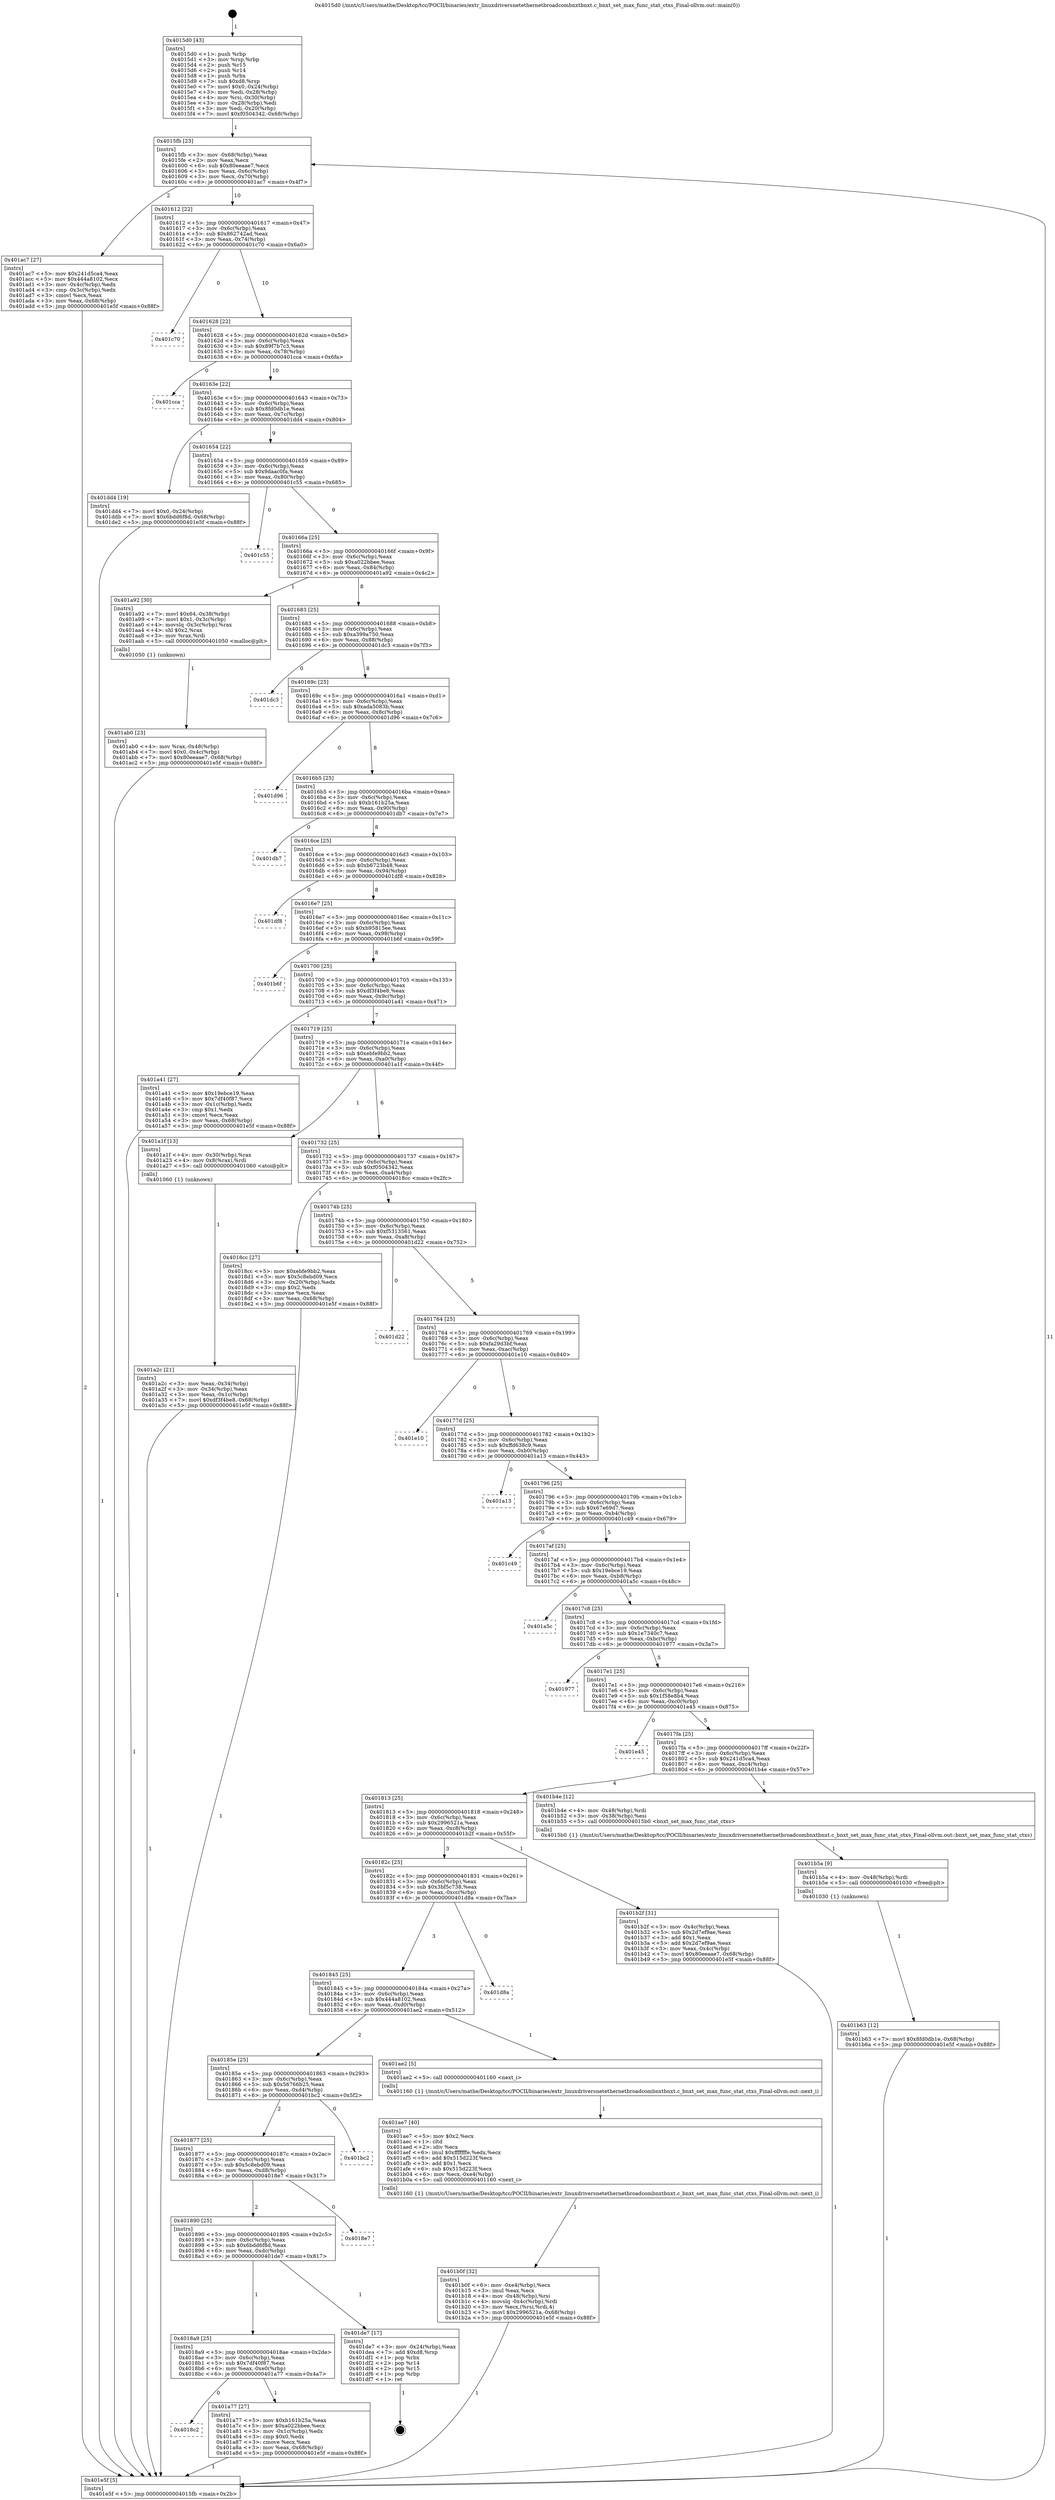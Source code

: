 digraph "0x4015d0" {
  label = "0x4015d0 (/mnt/c/Users/mathe/Desktop/tcc/POCII/binaries/extr_linuxdriversnetethernetbroadcombnxtbnxt.c_bnxt_set_max_func_stat_ctxs_Final-ollvm.out::main(0))"
  labelloc = "t"
  node[shape=record]

  Entry [label="",width=0.3,height=0.3,shape=circle,fillcolor=black,style=filled]
  "0x4015fb" [label="{
     0x4015fb [23]\l
     | [instrs]\l
     &nbsp;&nbsp;0x4015fb \<+3\>: mov -0x68(%rbp),%eax\l
     &nbsp;&nbsp;0x4015fe \<+2\>: mov %eax,%ecx\l
     &nbsp;&nbsp;0x401600 \<+6\>: sub $0x80eeaae7,%ecx\l
     &nbsp;&nbsp;0x401606 \<+3\>: mov %eax,-0x6c(%rbp)\l
     &nbsp;&nbsp;0x401609 \<+3\>: mov %ecx,-0x70(%rbp)\l
     &nbsp;&nbsp;0x40160c \<+6\>: je 0000000000401ac7 \<main+0x4f7\>\l
  }"]
  "0x401ac7" [label="{
     0x401ac7 [27]\l
     | [instrs]\l
     &nbsp;&nbsp;0x401ac7 \<+5\>: mov $0x241d5ca4,%eax\l
     &nbsp;&nbsp;0x401acc \<+5\>: mov $0x444a8102,%ecx\l
     &nbsp;&nbsp;0x401ad1 \<+3\>: mov -0x4c(%rbp),%edx\l
     &nbsp;&nbsp;0x401ad4 \<+3\>: cmp -0x3c(%rbp),%edx\l
     &nbsp;&nbsp;0x401ad7 \<+3\>: cmovl %ecx,%eax\l
     &nbsp;&nbsp;0x401ada \<+3\>: mov %eax,-0x68(%rbp)\l
     &nbsp;&nbsp;0x401add \<+5\>: jmp 0000000000401e5f \<main+0x88f\>\l
  }"]
  "0x401612" [label="{
     0x401612 [22]\l
     | [instrs]\l
     &nbsp;&nbsp;0x401612 \<+5\>: jmp 0000000000401617 \<main+0x47\>\l
     &nbsp;&nbsp;0x401617 \<+3\>: mov -0x6c(%rbp),%eax\l
     &nbsp;&nbsp;0x40161a \<+5\>: sub $0x862742ad,%eax\l
     &nbsp;&nbsp;0x40161f \<+3\>: mov %eax,-0x74(%rbp)\l
     &nbsp;&nbsp;0x401622 \<+6\>: je 0000000000401c70 \<main+0x6a0\>\l
  }"]
  Exit [label="",width=0.3,height=0.3,shape=circle,fillcolor=black,style=filled,peripheries=2]
  "0x401c70" [label="{
     0x401c70\l
  }", style=dashed]
  "0x401628" [label="{
     0x401628 [22]\l
     | [instrs]\l
     &nbsp;&nbsp;0x401628 \<+5\>: jmp 000000000040162d \<main+0x5d\>\l
     &nbsp;&nbsp;0x40162d \<+3\>: mov -0x6c(%rbp),%eax\l
     &nbsp;&nbsp;0x401630 \<+5\>: sub $0x89f7b7c3,%eax\l
     &nbsp;&nbsp;0x401635 \<+3\>: mov %eax,-0x78(%rbp)\l
     &nbsp;&nbsp;0x401638 \<+6\>: je 0000000000401cca \<main+0x6fa\>\l
  }"]
  "0x401b63" [label="{
     0x401b63 [12]\l
     | [instrs]\l
     &nbsp;&nbsp;0x401b63 \<+7\>: movl $0x8fd0db1e,-0x68(%rbp)\l
     &nbsp;&nbsp;0x401b6a \<+5\>: jmp 0000000000401e5f \<main+0x88f\>\l
  }"]
  "0x401cca" [label="{
     0x401cca\l
  }", style=dashed]
  "0x40163e" [label="{
     0x40163e [22]\l
     | [instrs]\l
     &nbsp;&nbsp;0x40163e \<+5\>: jmp 0000000000401643 \<main+0x73\>\l
     &nbsp;&nbsp;0x401643 \<+3\>: mov -0x6c(%rbp),%eax\l
     &nbsp;&nbsp;0x401646 \<+5\>: sub $0x8fd0db1e,%eax\l
     &nbsp;&nbsp;0x40164b \<+3\>: mov %eax,-0x7c(%rbp)\l
     &nbsp;&nbsp;0x40164e \<+6\>: je 0000000000401dd4 \<main+0x804\>\l
  }"]
  "0x401b5a" [label="{
     0x401b5a [9]\l
     | [instrs]\l
     &nbsp;&nbsp;0x401b5a \<+4\>: mov -0x48(%rbp),%rdi\l
     &nbsp;&nbsp;0x401b5e \<+5\>: call 0000000000401030 \<free@plt\>\l
     | [calls]\l
     &nbsp;&nbsp;0x401030 \{1\} (unknown)\l
  }"]
  "0x401dd4" [label="{
     0x401dd4 [19]\l
     | [instrs]\l
     &nbsp;&nbsp;0x401dd4 \<+7\>: movl $0x0,-0x24(%rbp)\l
     &nbsp;&nbsp;0x401ddb \<+7\>: movl $0x6bdd6f8d,-0x68(%rbp)\l
     &nbsp;&nbsp;0x401de2 \<+5\>: jmp 0000000000401e5f \<main+0x88f\>\l
  }"]
  "0x401654" [label="{
     0x401654 [22]\l
     | [instrs]\l
     &nbsp;&nbsp;0x401654 \<+5\>: jmp 0000000000401659 \<main+0x89\>\l
     &nbsp;&nbsp;0x401659 \<+3\>: mov -0x6c(%rbp),%eax\l
     &nbsp;&nbsp;0x40165c \<+5\>: sub $0x9daac0fa,%eax\l
     &nbsp;&nbsp;0x401661 \<+3\>: mov %eax,-0x80(%rbp)\l
     &nbsp;&nbsp;0x401664 \<+6\>: je 0000000000401c55 \<main+0x685\>\l
  }"]
  "0x401b0f" [label="{
     0x401b0f [32]\l
     | [instrs]\l
     &nbsp;&nbsp;0x401b0f \<+6\>: mov -0xe4(%rbp),%ecx\l
     &nbsp;&nbsp;0x401b15 \<+3\>: imul %eax,%ecx\l
     &nbsp;&nbsp;0x401b18 \<+4\>: mov -0x48(%rbp),%rsi\l
     &nbsp;&nbsp;0x401b1c \<+4\>: movslq -0x4c(%rbp),%rdi\l
     &nbsp;&nbsp;0x401b20 \<+3\>: mov %ecx,(%rsi,%rdi,4)\l
     &nbsp;&nbsp;0x401b23 \<+7\>: movl $0x2996521a,-0x68(%rbp)\l
     &nbsp;&nbsp;0x401b2a \<+5\>: jmp 0000000000401e5f \<main+0x88f\>\l
  }"]
  "0x401c55" [label="{
     0x401c55\l
  }", style=dashed]
  "0x40166a" [label="{
     0x40166a [25]\l
     | [instrs]\l
     &nbsp;&nbsp;0x40166a \<+5\>: jmp 000000000040166f \<main+0x9f\>\l
     &nbsp;&nbsp;0x40166f \<+3\>: mov -0x6c(%rbp),%eax\l
     &nbsp;&nbsp;0x401672 \<+5\>: sub $0xa022bbee,%eax\l
     &nbsp;&nbsp;0x401677 \<+6\>: mov %eax,-0x84(%rbp)\l
     &nbsp;&nbsp;0x40167d \<+6\>: je 0000000000401a92 \<main+0x4c2\>\l
  }"]
  "0x401ae7" [label="{
     0x401ae7 [40]\l
     | [instrs]\l
     &nbsp;&nbsp;0x401ae7 \<+5\>: mov $0x2,%ecx\l
     &nbsp;&nbsp;0x401aec \<+1\>: cltd\l
     &nbsp;&nbsp;0x401aed \<+2\>: idiv %ecx\l
     &nbsp;&nbsp;0x401aef \<+6\>: imul $0xfffffffe,%edx,%ecx\l
     &nbsp;&nbsp;0x401af5 \<+6\>: add $0x515d223f,%ecx\l
     &nbsp;&nbsp;0x401afb \<+3\>: add $0x1,%ecx\l
     &nbsp;&nbsp;0x401afe \<+6\>: sub $0x515d223f,%ecx\l
     &nbsp;&nbsp;0x401b04 \<+6\>: mov %ecx,-0xe4(%rbp)\l
     &nbsp;&nbsp;0x401b0a \<+5\>: call 0000000000401160 \<next_i\>\l
     | [calls]\l
     &nbsp;&nbsp;0x401160 \{1\} (/mnt/c/Users/mathe/Desktop/tcc/POCII/binaries/extr_linuxdriversnetethernetbroadcombnxtbnxt.c_bnxt_set_max_func_stat_ctxs_Final-ollvm.out::next_i)\l
  }"]
  "0x401a92" [label="{
     0x401a92 [30]\l
     | [instrs]\l
     &nbsp;&nbsp;0x401a92 \<+7\>: movl $0x64,-0x38(%rbp)\l
     &nbsp;&nbsp;0x401a99 \<+7\>: movl $0x1,-0x3c(%rbp)\l
     &nbsp;&nbsp;0x401aa0 \<+4\>: movslq -0x3c(%rbp),%rax\l
     &nbsp;&nbsp;0x401aa4 \<+4\>: shl $0x2,%rax\l
     &nbsp;&nbsp;0x401aa8 \<+3\>: mov %rax,%rdi\l
     &nbsp;&nbsp;0x401aab \<+5\>: call 0000000000401050 \<malloc@plt\>\l
     | [calls]\l
     &nbsp;&nbsp;0x401050 \{1\} (unknown)\l
  }"]
  "0x401683" [label="{
     0x401683 [25]\l
     | [instrs]\l
     &nbsp;&nbsp;0x401683 \<+5\>: jmp 0000000000401688 \<main+0xb8\>\l
     &nbsp;&nbsp;0x401688 \<+3\>: mov -0x6c(%rbp),%eax\l
     &nbsp;&nbsp;0x40168b \<+5\>: sub $0xa399a750,%eax\l
     &nbsp;&nbsp;0x401690 \<+6\>: mov %eax,-0x88(%rbp)\l
     &nbsp;&nbsp;0x401696 \<+6\>: je 0000000000401dc3 \<main+0x7f3\>\l
  }"]
  "0x401ab0" [label="{
     0x401ab0 [23]\l
     | [instrs]\l
     &nbsp;&nbsp;0x401ab0 \<+4\>: mov %rax,-0x48(%rbp)\l
     &nbsp;&nbsp;0x401ab4 \<+7\>: movl $0x0,-0x4c(%rbp)\l
     &nbsp;&nbsp;0x401abb \<+7\>: movl $0x80eeaae7,-0x68(%rbp)\l
     &nbsp;&nbsp;0x401ac2 \<+5\>: jmp 0000000000401e5f \<main+0x88f\>\l
  }"]
  "0x401dc3" [label="{
     0x401dc3\l
  }", style=dashed]
  "0x40169c" [label="{
     0x40169c [25]\l
     | [instrs]\l
     &nbsp;&nbsp;0x40169c \<+5\>: jmp 00000000004016a1 \<main+0xd1\>\l
     &nbsp;&nbsp;0x4016a1 \<+3\>: mov -0x6c(%rbp),%eax\l
     &nbsp;&nbsp;0x4016a4 \<+5\>: sub $0xada5083b,%eax\l
     &nbsp;&nbsp;0x4016a9 \<+6\>: mov %eax,-0x8c(%rbp)\l
     &nbsp;&nbsp;0x4016af \<+6\>: je 0000000000401d96 \<main+0x7c6\>\l
  }"]
  "0x4018c2" [label="{
     0x4018c2\l
  }", style=dashed]
  "0x401d96" [label="{
     0x401d96\l
  }", style=dashed]
  "0x4016b5" [label="{
     0x4016b5 [25]\l
     | [instrs]\l
     &nbsp;&nbsp;0x4016b5 \<+5\>: jmp 00000000004016ba \<main+0xea\>\l
     &nbsp;&nbsp;0x4016ba \<+3\>: mov -0x6c(%rbp),%eax\l
     &nbsp;&nbsp;0x4016bd \<+5\>: sub $0xb161b25a,%eax\l
     &nbsp;&nbsp;0x4016c2 \<+6\>: mov %eax,-0x90(%rbp)\l
     &nbsp;&nbsp;0x4016c8 \<+6\>: je 0000000000401db7 \<main+0x7e7\>\l
  }"]
  "0x401a77" [label="{
     0x401a77 [27]\l
     | [instrs]\l
     &nbsp;&nbsp;0x401a77 \<+5\>: mov $0xb161b25a,%eax\l
     &nbsp;&nbsp;0x401a7c \<+5\>: mov $0xa022bbee,%ecx\l
     &nbsp;&nbsp;0x401a81 \<+3\>: mov -0x1c(%rbp),%edx\l
     &nbsp;&nbsp;0x401a84 \<+3\>: cmp $0x0,%edx\l
     &nbsp;&nbsp;0x401a87 \<+3\>: cmove %ecx,%eax\l
     &nbsp;&nbsp;0x401a8a \<+3\>: mov %eax,-0x68(%rbp)\l
     &nbsp;&nbsp;0x401a8d \<+5\>: jmp 0000000000401e5f \<main+0x88f\>\l
  }"]
  "0x401db7" [label="{
     0x401db7\l
  }", style=dashed]
  "0x4016ce" [label="{
     0x4016ce [25]\l
     | [instrs]\l
     &nbsp;&nbsp;0x4016ce \<+5\>: jmp 00000000004016d3 \<main+0x103\>\l
     &nbsp;&nbsp;0x4016d3 \<+3\>: mov -0x6c(%rbp),%eax\l
     &nbsp;&nbsp;0x4016d6 \<+5\>: sub $0xb6723b48,%eax\l
     &nbsp;&nbsp;0x4016db \<+6\>: mov %eax,-0x94(%rbp)\l
     &nbsp;&nbsp;0x4016e1 \<+6\>: je 0000000000401df8 \<main+0x828\>\l
  }"]
  "0x4018a9" [label="{
     0x4018a9 [25]\l
     | [instrs]\l
     &nbsp;&nbsp;0x4018a9 \<+5\>: jmp 00000000004018ae \<main+0x2de\>\l
     &nbsp;&nbsp;0x4018ae \<+3\>: mov -0x6c(%rbp),%eax\l
     &nbsp;&nbsp;0x4018b1 \<+5\>: sub $0x7df40f87,%eax\l
     &nbsp;&nbsp;0x4018b6 \<+6\>: mov %eax,-0xe0(%rbp)\l
     &nbsp;&nbsp;0x4018bc \<+6\>: je 0000000000401a77 \<main+0x4a7\>\l
  }"]
  "0x401df8" [label="{
     0x401df8\l
  }", style=dashed]
  "0x4016e7" [label="{
     0x4016e7 [25]\l
     | [instrs]\l
     &nbsp;&nbsp;0x4016e7 \<+5\>: jmp 00000000004016ec \<main+0x11c\>\l
     &nbsp;&nbsp;0x4016ec \<+3\>: mov -0x6c(%rbp),%eax\l
     &nbsp;&nbsp;0x4016ef \<+5\>: sub $0xb95815ee,%eax\l
     &nbsp;&nbsp;0x4016f4 \<+6\>: mov %eax,-0x98(%rbp)\l
     &nbsp;&nbsp;0x4016fa \<+6\>: je 0000000000401b6f \<main+0x59f\>\l
  }"]
  "0x401de7" [label="{
     0x401de7 [17]\l
     | [instrs]\l
     &nbsp;&nbsp;0x401de7 \<+3\>: mov -0x24(%rbp),%eax\l
     &nbsp;&nbsp;0x401dea \<+7\>: add $0xd8,%rsp\l
     &nbsp;&nbsp;0x401df1 \<+1\>: pop %rbx\l
     &nbsp;&nbsp;0x401df2 \<+2\>: pop %r14\l
     &nbsp;&nbsp;0x401df4 \<+2\>: pop %r15\l
     &nbsp;&nbsp;0x401df6 \<+1\>: pop %rbp\l
     &nbsp;&nbsp;0x401df7 \<+1\>: ret\l
  }"]
  "0x401b6f" [label="{
     0x401b6f\l
  }", style=dashed]
  "0x401700" [label="{
     0x401700 [25]\l
     | [instrs]\l
     &nbsp;&nbsp;0x401700 \<+5\>: jmp 0000000000401705 \<main+0x135\>\l
     &nbsp;&nbsp;0x401705 \<+3\>: mov -0x6c(%rbp),%eax\l
     &nbsp;&nbsp;0x401708 \<+5\>: sub $0xdf3f4be8,%eax\l
     &nbsp;&nbsp;0x40170d \<+6\>: mov %eax,-0x9c(%rbp)\l
     &nbsp;&nbsp;0x401713 \<+6\>: je 0000000000401a41 \<main+0x471\>\l
  }"]
  "0x401890" [label="{
     0x401890 [25]\l
     | [instrs]\l
     &nbsp;&nbsp;0x401890 \<+5\>: jmp 0000000000401895 \<main+0x2c5\>\l
     &nbsp;&nbsp;0x401895 \<+3\>: mov -0x6c(%rbp),%eax\l
     &nbsp;&nbsp;0x401898 \<+5\>: sub $0x6bdd6f8d,%eax\l
     &nbsp;&nbsp;0x40189d \<+6\>: mov %eax,-0xdc(%rbp)\l
     &nbsp;&nbsp;0x4018a3 \<+6\>: je 0000000000401de7 \<main+0x817\>\l
  }"]
  "0x401a41" [label="{
     0x401a41 [27]\l
     | [instrs]\l
     &nbsp;&nbsp;0x401a41 \<+5\>: mov $0x19ebce19,%eax\l
     &nbsp;&nbsp;0x401a46 \<+5\>: mov $0x7df40f87,%ecx\l
     &nbsp;&nbsp;0x401a4b \<+3\>: mov -0x1c(%rbp),%edx\l
     &nbsp;&nbsp;0x401a4e \<+3\>: cmp $0x1,%edx\l
     &nbsp;&nbsp;0x401a51 \<+3\>: cmovl %ecx,%eax\l
     &nbsp;&nbsp;0x401a54 \<+3\>: mov %eax,-0x68(%rbp)\l
     &nbsp;&nbsp;0x401a57 \<+5\>: jmp 0000000000401e5f \<main+0x88f\>\l
  }"]
  "0x401719" [label="{
     0x401719 [25]\l
     | [instrs]\l
     &nbsp;&nbsp;0x401719 \<+5\>: jmp 000000000040171e \<main+0x14e\>\l
     &nbsp;&nbsp;0x40171e \<+3\>: mov -0x6c(%rbp),%eax\l
     &nbsp;&nbsp;0x401721 \<+5\>: sub $0xebfe9bb2,%eax\l
     &nbsp;&nbsp;0x401726 \<+6\>: mov %eax,-0xa0(%rbp)\l
     &nbsp;&nbsp;0x40172c \<+6\>: je 0000000000401a1f \<main+0x44f\>\l
  }"]
  "0x4018e7" [label="{
     0x4018e7\l
  }", style=dashed]
  "0x401a1f" [label="{
     0x401a1f [13]\l
     | [instrs]\l
     &nbsp;&nbsp;0x401a1f \<+4\>: mov -0x30(%rbp),%rax\l
     &nbsp;&nbsp;0x401a23 \<+4\>: mov 0x8(%rax),%rdi\l
     &nbsp;&nbsp;0x401a27 \<+5\>: call 0000000000401060 \<atoi@plt\>\l
     | [calls]\l
     &nbsp;&nbsp;0x401060 \{1\} (unknown)\l
  }"]
  "0x401732" [label="{
     0x401732 [25]\l
     | [instrs]\l
     &nbsp;&nbsp;0x401732 \<+5\>: jmp 0000000000401737 \<main+0x167\>\l
     &nbsp;&nbsp;0x401737 \<+3\>: mov -0x6c(%rbp),%eax\l
     &nbsp;&nbsp;0x40173a \<+5\>: sub $0xf0504342,%eax\l
     &nbsp;&nbsp;0x40173f \<+6\>: mov %eax,-0xa4(%rbp)\l
     &nbsp;&nbsp;0x401745 \<+6\>: je 00000000004018cc \<main+0x2fc\>\l
  }"]
  "0x401877" [label="{
     0x401877 [25]\l
     | [instrs]\l
     &nbsp;&nbsp;0x401877 \<+5\>: jmp 000000000040187c \<main+0x2ac\>\l
     &nbsp;&nbsp;0x40187c \<+3\>: mov -0x6c(%rbp),%eax\l
     &nbsp;&nbsp;0x40187f \<+5\>: sub $0x5c8ebd09,%eax\l
     &nbsp;&nbsp;0x401884 \<+6\>: mov %eax,-0xd8(%rbp)\l
     &nbsp;&nbsp;0x40188a \<+6\>: je 00000000004018e7 \<main+0x317\>\l
  }"]
  "0x4018cc" [label="{
     0x4018cc [27]\l
     | [instrs]\l
     &nbsp;&nbsp;0x4018cc \<+5\>: mov $0xebfe9bb2,%eax\l
     &nbsp;&nbsp;0x4018d1 \<+5\>: mov $0x5c8ebd09,%ecx\l
     &nbsp;&nbsp;0x4018d6 \<+3\>: mov -0x20(%rbp),%edx\l
     &nbsp;&nbsp;0x4018d9 \<+3\>: cmp $0x2,%edx\l
     &nbsp;&nbsp;0x4018dc \<+3\>: cmovne %ecx,%eax\l
     &nbsp;&nbsp;0x4018df \<+3\>: mov %eax,-0x68(%rbp)\l
     &nbsp;&nbsp;0x4018e2 \<+5\>: jmp 0000000000401e5f \<main+0x88f\>\l
  }"]
  "0x40174b" [label="{
     0x40174b [25]\l
     | [instrs]\l
     &nbsp;&nbsp;0x40174b \<+5\>: jmp 0000000000401750 \<main+0x180\>\l
     &nbsp;&nbsp;0x401750 \<+3\>: mov -0x6c(%rbp),%eax\l
     &nbsp;&nbsp;0x401753 \<+5\>: sub $0xf5313561,%eax\l
     &nbsp;&nbsp;0x401758 \<+6\>: mov %eax,-0xa8(%rbp)\l
     &nbsp;&nbsp;0x40175e \<+6\>: je 0000000000401d22 \<main+0x752\>\l
  }"]
  "0x401e5f" [label="{
     0x401e5f [5]\l
     | [instrs]\l
     &nbsp;&nbsp;0x401e5f \<+5\>: jmp 00000000004015fb \<main+0x2b\>\l
  }"]
  "0x4015d0" [label="{
     0x4015d0 [43]\l
     | [instrs]\l
     &nbsp;&nbsp;0x4015d0 \<+1\>: push %rbp\l
     &nbsp;&nbsp;0x4015d1 \<+3\>: mov %rsp,%rbp\l
     &nbsp;&nbsp;0x4015d4 \<+2\>: push %r15\l
     &nbsp;&nbsp;0x4015d6 \<+2\>: push %r14\l
     &nbsp;&nbsp;0x4015d8 \<+1\>: push %rbx\l
     &nbsp;&nbsp;0x4015d9 \<+7\>: sub $0xd8,%rsp\l
     &nbsp;&nbsp;0x4015e0 \<+7\>: movl $0x0,-0x24(%rbp)\l
     &nbsp;&nbsp;0x4015e7 \<+3\>: mov %edi,-0x28(%rbp)\l
     &nbsp;&nbsp;0x4015ea \<+4\>: mov %rsi,-0x30(%rbp)\l
     &nbsp;&nbsp;0x4015ee \<+3\>: mov -0x28(%rbp),%edi\l
     &nbsp;&nbsp;0x4015f1 \<+3\>: mov %edi,-0x20(%rbp)\l
     &nbsp;&nbsp;0x4015f4 \<+7\>: movl $0xf0504342,-0x68(%rbp)\l
  }"]
  "0x401a2c" [label="{
     0x401a2c [21]\l
     | [instrs]\l
     &nbsp;&nbsp;0x401a2c \<+3\>: mov %eax,-0x34(%rbp)\l
     &nbsp;&nbsp;0x401a2f \<+3\>: mov -0x34(%rbp),%eax\l
     &nbsp;&nbsp;0x401a32 \<+3\>: mov %eax,-0x1c(%rbp)\l
     &nbsp;&nbsp;0x401a35 \<+7\>: movl $0xdf3f4be8,-0x68(%rbp)\l
     &nbsp;&nbsp;0x401a3c \<+5\>: jmp 0000000000401e5f \<main+0x88f\>\l
  }"]
  "0x401bc2" [label="{
     0x401bc2\l
  }", style=dashed]
  "0x401d22" [label="{
     0x401d22\l
  }", style=dashed]
  "0x401764" [label="{
     0x401764 [25]\l
     | [instrs]\l
     &nbsp;&nbsp;0x401764 \<+5\>: jmp 0000000000401769 \<main+0x199\>\l
     &nbsp;&nbsp;0x401769 \<+3\>: mov -0x6c(%rbp),%eax\l
     &nbsp;&nbsp;0x40176c \<+5\>: sub $0xfa29d3bf,%eax\l
     &nbsp;&nbsp;0x401771 \<+6\>: mov %eax,-0xac(%rbp)\l
     &nbsp;&nbsp;0x401777 \<+6\>: je 0000000000401e10 \<main+0x840\>\l
  }"]
  "0x40185e" [label="{
     0x40185e [25]\l
     | [instrs]\l
     &nbsp;&nbsp;0x40185e \<+5\>: jmp 0000000000401863 \<main+0x293\>\l
     &nbsp;&nbsp;0x401863 \<+3\>: mov -0x6c(%rbp),%eax\l
     &nbsp;&nbsp;0x401866 \<+5\>: sub $0x56766b25,%eax\l
     &nbsp;&nbsp;0x40186b \<+6\>: mov %eax,-0xd4(%rbp)\l
     &nbsp;&nbsp;0x401871 \<+6\>: je 0000000000401bc2 \<main+0x5f2\>\l
  }"]
  "0x401e10" [label="{
     0x401e10\l
  }", style=dashed]
  "0x40177d" [label="{
     0x40177d [25]\l
     | [instrs]\l
     &nbsp;&nbsp;0x40177d \<+5\>: jmp 0000000000401782 \<main+0x1b2\>\l
     &nbsp;&nbsp;0x401782 \<+3\>: mov -0x6c(%rbp),%eax\l
     &nbsp;&nbsp;0x401785 \<+5\>: sub $0xffd638c9,%eax\l
     &nbsp;&nbsp;0x40178a \<+6\>: mov %eax,-0xb0(%rbp)\l
     &nbsp;&nbsp;0x401790 \<+6\>: je 0000000000401a13 \<main+0x443\>\l
  }"]
  "0x401ae2" [label="{
     0x401ae2 [5]\l
     | [instrs]\l
     &nbsp;&nbsp;0x401ae2 \<+5\>: call 0000000000401160 \<next_i\>\l
     | [calls]\l
     &nbsp;&nbsp;0x401160 \{1\} (/mnt/c/Users/mathe/Desktop/tcc/POCII/binaries/extr_linuxdriversnetethernetbroadcombnxtbnxt.c_bnxt_set_max_func_stat_ctxs_Final-ollvm.out::next_i)\l
  }"]
  "0x401a13" [label="{
     0x401a13\l
  }", style=dashed]
  "0x401796" [label="{
     0x401796 [25]\l
     | [instrs]\l
     &nbsp;&nbsp;0x401796 \<+5\>: jmp 000000000040179b \<main+0x1cb\>\l
     &nbsp;&nbsp;0x40179b \<+3\>: mov -0x6c(%rbp),%eax\l
     &nbsp;&nbsp;0x40179e \<+5\>: sub $0x67e69d7,%eax\l
     &nbsp;&nbsp;0x4017a3 \<+6\>: mov %eax,-0xb4(%rbp)\l
     &nbsp;&nbsp;0x4017a9 \<+6\>: je 0000000000401c49 \<main+0x679\>\l
  }"]
  "0x401845" [label="{
     0x401845 [25]\l
     | [instrs]\l
     &nbsp;&nbsp;0x401845 \<+5\>: jmp 000000000040184a \<main+0x27a\>\l
     &nbsp;&nbsp;0x40184a \<+3\>: mov -0x6c(%rbp),%eax\l
     &nbsp;&nbsp;0x40184d \<+5\>: sub $0x444a8102,%eax\l
     &nbsp;&nbsp;0x401852 \<+6\>: mov %eax,-0xd0(%rbp)\l
     &nbsp;&nbsp;0x401858 \<+6\>: je 0000000000401ae2 \<main+0x512\>\l
  }"]
  "0x401c49" [label="{
     0x401c49\l
  }", style=dashed]
  "0x4017af" [label="{
     0x4017af [25]\l
     | [instrs]\l
     &nbsp;&nbsp;0x4017af \<+5\>: jmp 00000000004017b4 \<main+0x1e4\>\l
     &nbsp;&nbsp;0x4017b4 \<+3\>: mov -0x6c(%rbp),%eax\l
     &nbsp;&nbsp;0x4017b7 \<+5\>: sub $0x19ebce19,%eax\l
     &nbsp;&nbsp;0x4017bc \<+6\>: mov %eax,-0xb8(%rbp)\l
     &nbsp;&nbsp;0x4017c2 \<+6\>: je 0000000000401a5c \<main+0x48c\>\l
  }"]
  "0x401d8a" [label="{
     0x401d8a\l
  }", style=dashed]
  "0x401a5c" [label="{
     0x401a5c\l
  }", style=dashed]
  "0x4017c8" [label="{
     0x4017c8 [25]\l
     | [instrs]\l
     &nbsp;&nbsp;0x4017c8 \<+5\>: jmp 00000000004017cd \<main+0x1fd\>\l
     &nbsp;&nbsp;0x4017cd \<+3\>: mov -0x6c(%rbp),%eax\l
     &nbsp;&nbsp;0x4017d0 \<+5\>: sub $0x1e7340c7,%eax\l
     &nbsp;&nbsp;0x4017d5 \<+6\>: mov %eax,-0xbc(%rbp)\l
     &nbsp;&nbsp;0x4017db \<+6\>: je 0000000000401977 \<main+0x3a7\>\l
  }"]
  "0x40182c" [label="{
     0x40182c [25]\l
     | [instrs]\l
     &nbsp;&nbsp;0x40182c \<+5\>: jmp 0000000000401831 \<main+0x261\>\l
     &nbsp;&nbsp;0x401831 \<+3\>: mov -0x6c(%rbp),%eax\l
     &nbsp;&nbsp;0x401834 \<+5\>: sub $0x3bf5c738,%eax\l
     &nbsp;&nbsp;0x401839 \<+6\>: mov %eax,-0xcc(%rbp)\l
     &nbsp;&nbsp;0x40183f \<+6\>: je 0000000000401d8a \<main+0x7ba\>\l
  }"]
  "0x401977" [label="{
     0x401977\l
  }", style=dashed]
  "0x4017e1" [label="{
     0x4017e1 [25]\l
     | [instrs]\l
     &nbsp;&nbsp;0x4017e1 \<+5\>: jmp 00000000004017e6 \<main+0x216\>\l
     &nbsp;&nbsp;0x4017e6 \<+3\>: mov -0x6c(%rbp),%eax\l
     &nbsp;&nbsp;0x4017e9 \<+5\>: sub $0x1f58e8b4,%eax\l
     &nbsp;&nbsp;0x4017ee \<+6\>: mov %eax,-0xc0(%rbp)\l
     &nbsp;&nbsp;0x4017f4 \<+6\>: je 0000000000401e45 \<main+0x875\>\l
  }"]
  "0x401b2f" [label="{
     0x401b2f [31]\l
     | [instrs]\l
     &nbsp;&nbsp;0x401b2f \<+3\>: mov -0x4c(%rbp),%eax\l
     &nbsp;&nbsp;0x401b32 \<+5\>: sub $0x2d7ef9ae,%eax\l
     &nbsp;&nbsp;0x401b37 \<+3\>: add $0x1,%eax\l
     &nbsp;&nbsp;0x401b3a \<+5\>: add $0x2d7ef9ae,%eax\l
     &nbsp;&nbsp;0x401b3f \<+3\>: mov %eax,-0x4c(%rbp)\l
     &nbsp;&nbsp;0x401b42 \<+7\>: movl $0x80eeaae7,-0x68(%rbp)\l
     &nbsp;&nbsp;0x401b49 \<+5\>: jmp 0000000000401e5f \<main+0x88f\>\l
  }"]
  "0x401e45" [label="{
     0x401e45\l
  }", style=dashed]
  "0x4017fa" [label="{
     0x4017fa [25]\l
     | [instrs]\l
     &nbsp;&nbsp;0x4017fa \<+5\>: jmp 00000000004017ff \<main+0x22f\>\l
     &nbsp;&nbsp;0x4017ff \<+3\>: mov -0x6c(%rbp),%eax\l
     &nbsp;&nbsp;0x401802 \<+5\>: sub $0x241d5ca4,%eax\l
     &nbsp;&nbsp;0x401807 \<+6\>: mov %eax,-0xc4(%rbp)\l
     &nbsp;&nbsp;0x40180d \<+6\>: je 0000000000401b4e \<main+0x57e\>\l
  }"]
  "0x401813" [label="{
     0x401813 [25]\l
     | [instrs]\l
     &nbsp;&nbsp;0x401813 \<+5\>: jmp 0000000000401818 \<main+0x248\>\l
     &nbsp;&nbsp;0x401818 \<+3\>: mov -0x6c(%rbp),%eax\l
     &nbsp;&nbsp;0x40181b \<+5\>: sub $0x2996521a,%eax\l
     &nbsp;&nbsp;0x401820 \<+6\>: mov %eax,-0xc8(%rbp)\l
     &nbsp;&nbsp;0x401826 \<+6\>: je 0000000000401b2f \<main+0x55f\>\l
  }"]
  "0x401b4e" [label="{
     0x401b4e [12]\l
     | [instrs]\l
     &nbsp;&nbsp;0x401b4e \<+4\>: mov -0x48(%rbp),%rdi\l
     &nbsp;&nbsp;0x401b52 \<+3\>: mov -0x38(%rbp),%esi\l
     &nbsp;&nbsp;0x401b55 \<+5\>: call 00000000004015b0 \<bnxt_set_max_func_stat_ctxs\>\l
     | [calls]\l
     &nbsp;&nbsp;0x4015b0 \{1\} (/mnt/c/Users/mathe/Desktop/tcc/POCII/binaries/extr_linuxdriversnetethernetbroadcombnxtbnxt.c_bnxt_set_max_func_stat_ctxs_Final-ollvm.out::bnxt_set_max_func_stat_ctxs)\l
  }"]
  Entry -> "0x4015d0" [label=" 1"]
  "0x4015fb" -> "0x401ac7" [label=" 2"]
  "0x4015fb" -> "0x401612" [label=" 10"]
  "0x401de7" -> Exit [label=" 1"]
  "0x401612" -> "0x401c70" [label=" 0"]
  "0x401612" -> "0x401628" [label=" 10"]
  "0x401dd4" -> "0x401e5f" [label=" 1"]
  "0x401628" -> "0x401cca" [label=" 0"]
  "0x401628" -> "0x40163e" [label=" 10"]
  "0x401b63" -> "0x401e5f" [label=" 1"]
  "0x40163e" -> "0x401dd4" [label=" 1"]
  "0x40163e" -> "0x401654" [label=" 9"]
  "0x401b5a" -> "0x401b63" [label=" 1"]
  "0x401654" -> "0x401c55" [label=" 0"]
  "0x401654" -> "0x40166a" [label=" 9"]
  "0x401b4e" -> "0x401b5a" [label=" 1"]
  "0x40166a" -> "0x401a92" [label=" 1"]
  "0x40166a" -> "0x401683" [label=" 8"]
  "0x401b2f" -> "0x401e5f" [label=" 1"]
  "0x401683" -> "0x401dc3" [label=" 0"]
  "0x401683" -> "0x40169c" [label=" 8"]
  "0x401b0f" -> "0x401e5f" [label=" 1"]
  "0x40169c" -> "0x401d96" [label=" 0"]
  "0x40169c" -> "0x4016b5" [label=" 8"]
  "0x401ae7" -> "0x401b0f" [label=" 1"]
  "0x4016b5" -> "0x401db7" [label=" 0"]
  "0x4016b5" -> "0x4016ce" [label=" 8"]
  "0x401ae2" -> "0x401ae7" [label=" 1"]
  "0x4016ce" -> "0x401df8" [label=" 0"]
  "0x4016ce" -> "0x4016e7" [label=" 8"]
  "0x401ab0" -> "0x401e5f" [label=" 1"]
  "0x4016e7" -> "0x401b6f" [label=" 0"]
  "0x4016e7" -> "0x401700" [label=" 8"]
  "0x401a92" -> "0x401ab0" [label=" 1"]
  "0x401700" -> "0x401a41" [label=" 1"]
  "0x401700" -> "0x401719" [label=" 7"]
  "0x4018a9" -> "0x4018c2" [label=" 0"]
  "0x401719" -> "0x401a1f" [label=" 1"]
  "0x401719" -> "0x401732" [label=" 6"]
  "0x4018a9" -> "0x401a77" [label=" 1"]
  "0x401732" -> "0x4018cc" [label=" 1"]
  "0x401732" -> "0x40174b" [label=" 5"]
  "0x4018cc" -> "0x401e5f" [label=" 1"]
  "0x4015d0" -> "0x4015fb" [label=" 1"]
  "0x401e5f" -> "0x4015fb" [label=" 11"]
  "0x401a1f" -> "0x401a2c" [label=" 1"]
  "0x401a2c" -> "0x401e5f" [label=" 1"]
  "0x401a41" -> "0x401e5f" [label=" 1"]
  "0x401890" -> "0x4018a9" [label=" 1"]
  "0x40174b" -> "0x401d22" [label=" 0"]
  "0x40174b" -> "0x401764" [label=" 5"]
  "0x401890" -> "0x401de7" [label=" 1"]
  "0x401764" -> "0x401e10" [label=" 0"]
  "0x401764" -> "0x40177d" [label=" 5"]
  "0x401877" -> "0x401890" [label=" 2"]
  "0x40177d" -> "0x401a13" [label=" 0"]
  "0x40177d" -> "0x401796" [label=" 5"]
  "0x401877" -> "0x4018e7" [label=" 0"]
  "0x401796" -> "0x401c49" [label=" 0"]
  "0x401796" -> "0x4017af" [label=" 5"]
  "0x40185e" -> "0x401877" [label=" 2"]
  "0x4017af" -> "0x401a5c" [label=" 0"]
  "0x4017af" -> "0x4017c8" [label=" 5"]
  "0x40185e" -> "0x401bc2" [label=" 0"]
  "0x4017c8" -> "0x401977" [label=" 0"]
  "0x4017c8" -> "0x4017e1" [label=" 5"]
  "0x401845" -> "0x40185e" [label=" 2"]
  "0x4017e1" -> "0x401e45" [label=" 0"]
  "0x4017e1" -> "0x4017fa" [label=" 5"]
  "0x401845" -> "0x401ae2" [label=" 1"]
  "0x4017fa" -> "0x401b4e" [label=" 1"]
  "0x4017fa" -> "0x401813" [label=" 4"]
  "0x401ac7" -> "0x401e5f" [label=" 2"]
  "0x401813" -> "0x401b2f" [label=" 1"]
  "0x401813" -> "0x40182c" [label=" 3"]
  "0x401a77" -> "0x401e5f" [label=" 1"]
  "0x40182c" -> "0x401d8a" [label=" 0"]
  "0x40182c" -> "0x401845" [label=" 3"]
}
